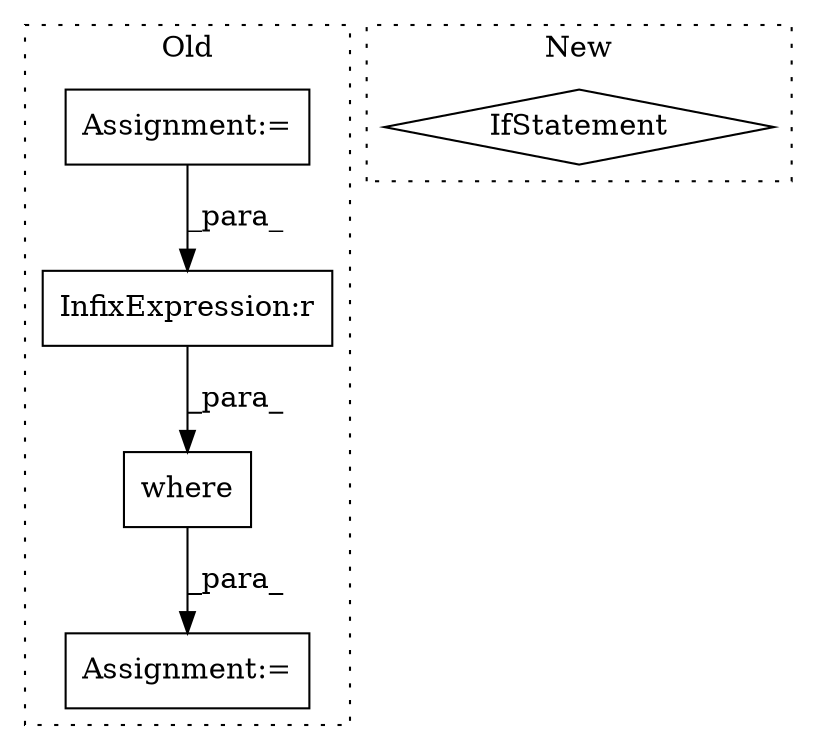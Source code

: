 digraph G {
subgraph cluster0 {
1 [label="where" a="32" s="3777,3793" l="6,1" shape="box"];
3 [label="Assignment:=" a="7" s="3770" l="1" shape="box"];
4 [label="InfixExpression:r" a="27" s="3788" l="4" shape="box"];
5 [label="Assignment:=" a="7" s="3624" l="1" shape="box"];
label = "Old";
style="dotted";
}
subgraph cluster1 {
2 [label="IfStatement" a="25" s="3550,3565" l="4,2" shape="diamond"];
label = "New";
style="dotted";
}
1 -> 3 [label="_para_"];
4 -> 1 [label="_para_"];
5 -> 4 [label="_para_"];
}
